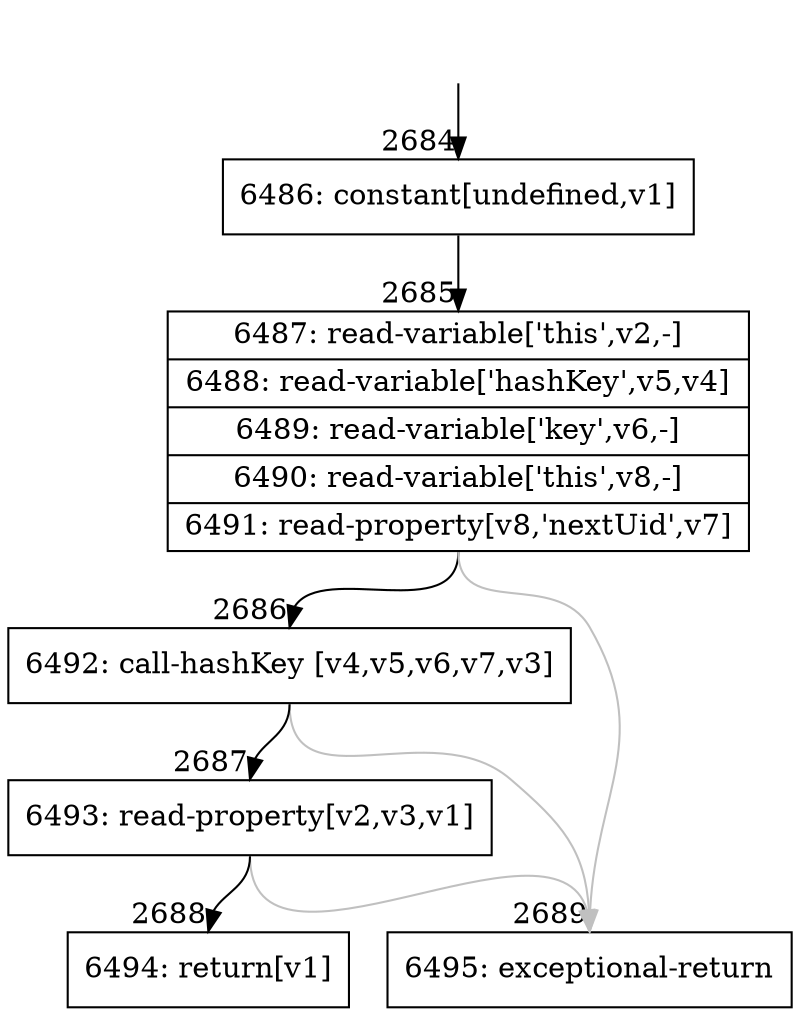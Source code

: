 digraph {
rankdir="TD"
BB_entry216[shape=none,label=""];
BB_entry216 -> BB2684 [tailport=s, headport=n, headlabel="    2684"]
BB2684 [shape=record label="{6486: constant[undefined,v1]}" ] 
BB2684 -> BB2685 [tailport=s, headport=n, headlabel="      2685"]
BB2685 [shape=record label="{6487: read-variable['this',v2,-]|6488: read-variable['hashKey',v5,v4]|6489: read-variable['key',v6,-]|6490: read-variable['this',v8,-]|6491: read-property[v8,'nextUid',v7]}" ] 
BB2685 -> BB2686 [tailport=s, headport=n, headlabel="      2686"]
BB2685 -> BB2689 [tailport=s, headport=n, color=gray, headlabel="      2689"]
BB2686 [shape=record label="{6492: call-hashKey [v4,v5,v6,v7,v3]}" ] 
BB2686 -> BB2687 [tailport=s, headport=n, headlabel="      2687"]
BB2686 -> BB2689 [tailport=s, headport=n, color=gray]
BB2687 [shape=record label="{6493: read-property[v2,v3,v1]}" ] 
BB2687 -> BB2688 [tailport=s, headport=n, headlabel="      2688"]
BB2687 -> BB2689 [tailport=s, headport=n, color=gray]
BB2688 [shape=record label="{6494: return[v1]}" ] 
BB2689 [shape=record label="{6495: exceptional-return}" ] 
//#$~ 3609
}
